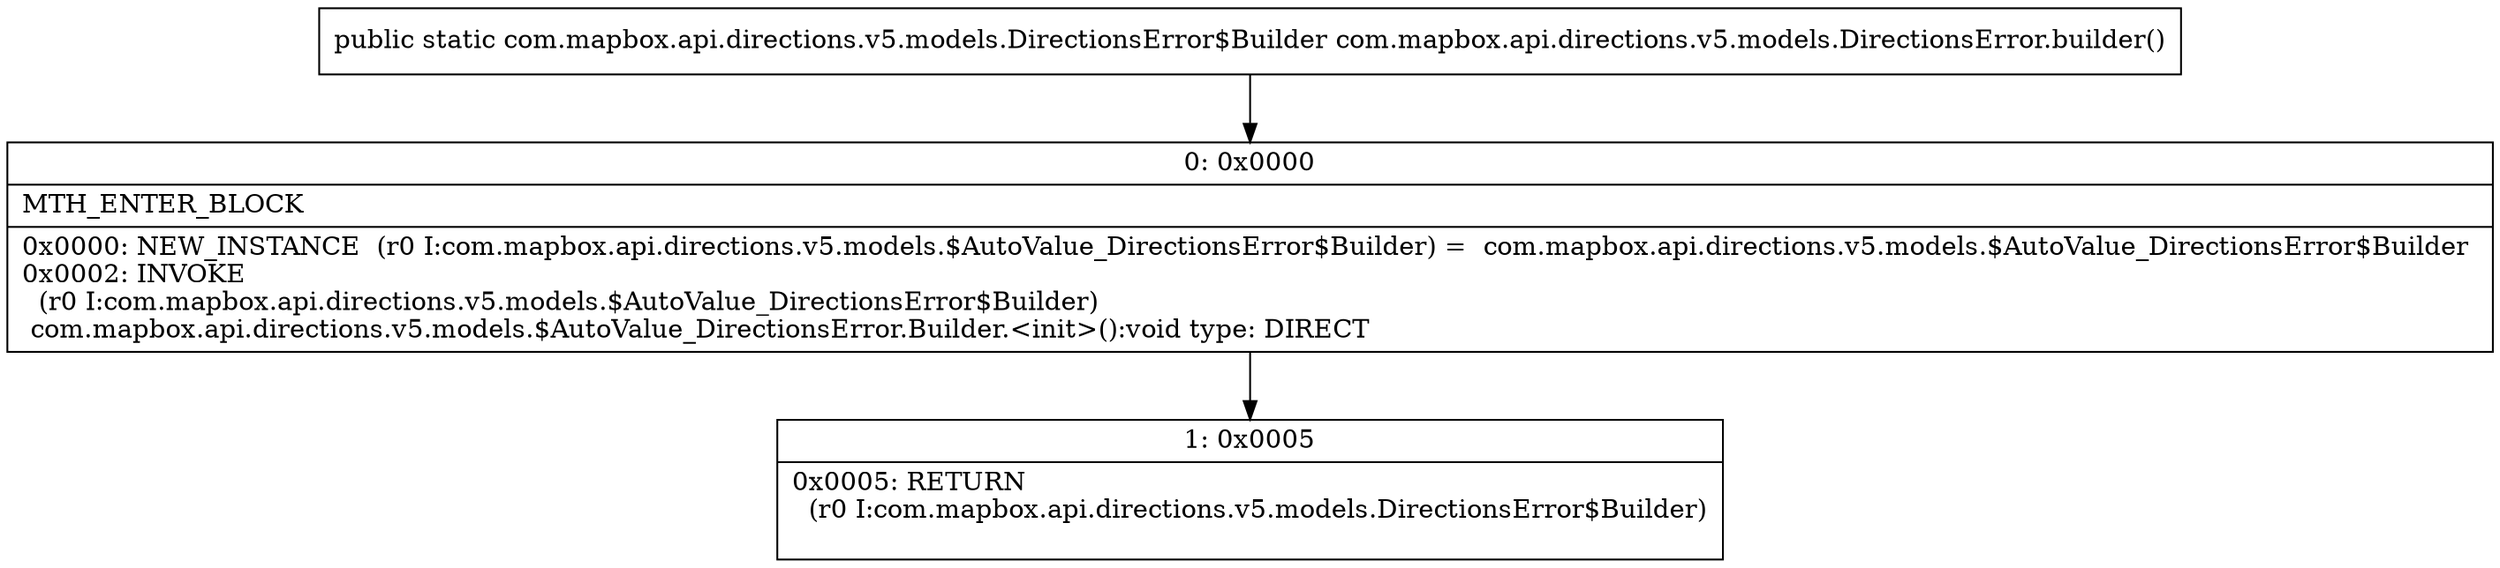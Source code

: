 digraph "CFG forcom.mapbox.api.directions.v5.models.DirectionsError.builder()Lcom\/mapbox\/api\/directions\/v5\/models\/DirectionsError$Builder;" {
Node_0 [shape=record,label="{0\:\ 0x0000|MTH_ENTER_BLOCK\l|0x0000: NEW_INSTANCE  (r0 I:com.mapbox.api.directions.v5.models.$AutoValue_DirectionsError$Builder) =  com.mapbox.api.directions.v5.models.$AutoValue_DirectionsError$Builder \l0x0002: INVOKE  \l  (r0 I:com.mapbox.api.directions.v5.models.$AutoValue_DirectionsError$Builder)\l com.mapbox.api.directions.v5.models.$AutoValue_DirectionsError.Builder.\<init\>():void type: DIRECT \l}"];
Node_1 [shape=record,label="{1\:\ 0x0005|0x0005: RETURN  \l  (r0 I:com.mapbox.api.directions.v5.models.DirectionsError$Builder)\l \l}"];
MethodNode[shape=record,label="{public static com.mapbox.api.directions.v5.models.DirectionsError$Builder com.mapbox.api.directions.v5.models.DirectionsError.builder() }"];
MethodNode -> Node_0;
Node_0 -> Node_1;
}

